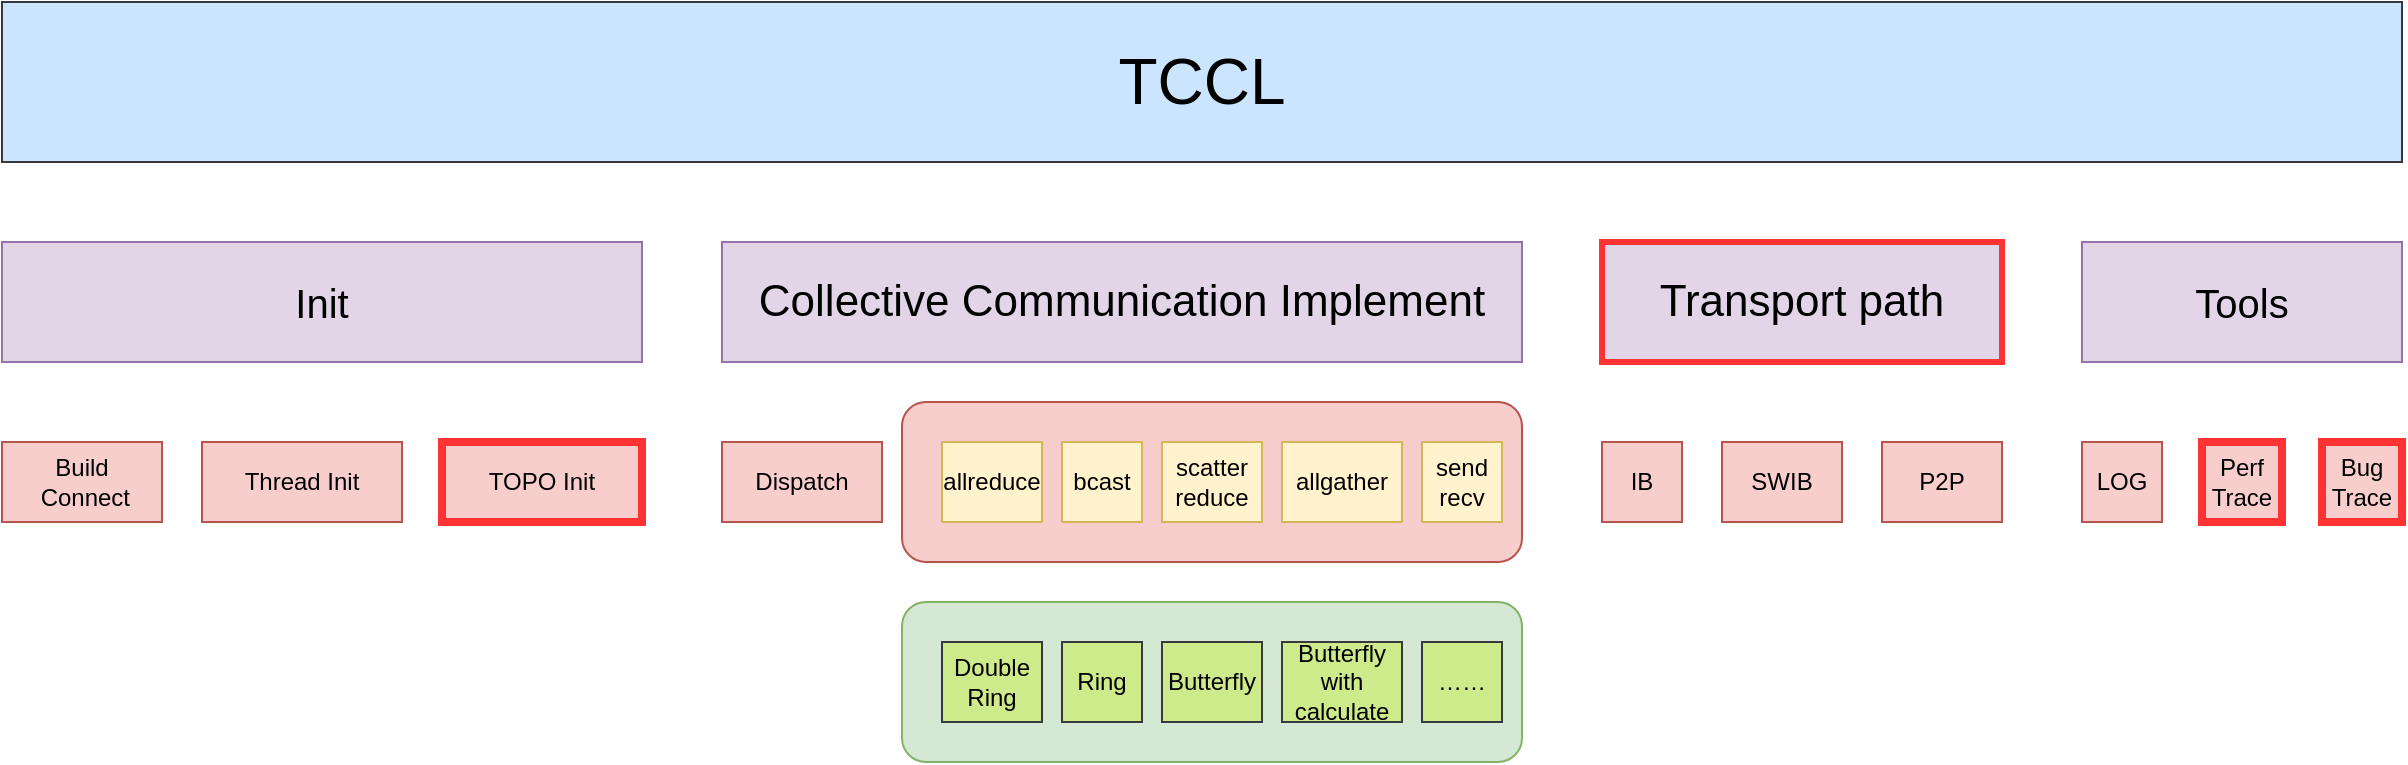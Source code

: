 <mxfile version="24.0.7" type="github">
  <diagram name="Page-1" id="CfoDmrlTRuN8QncxeKQL">
    <mxGraphModel dx="1004" dy="638" grid="1" gridSize="10" guides="1" tooltips="1" connect="1" arrows="1" fold="1" page="1" pageScale="1" pageWidth="850" pageHeight="1100" math="0" shadow="0">
      <root>
        <mxCell id="0" />
        <mxCell id="1" parent="0" />
        <mxCell id="JbZJTvgXob_sXZLr-xso-43" value="" style="rounded=1;whiteSpace=wrap;html=1;fillColor=#f8cecc;strokeColor=#b85450;" parent="1" vertex="1">
          <mxGeometry x="890" y="500" width="310" height="80" as="geometry" />
        </mxCell>
        <mxCell id="JbZJTvgXob_sXZLr-xso-1" value="&lt;font style=&quot;font-size: 32px;&quot;&gt;TCCL&lt;/font&gt;" style="rounded=0;whiteSpace=wrap;html=1;fillColor=#cce5ff;strokeColor=#36393d;" parent="1" vertex="1">
          <mxGeometry x="440" y="300" width="1200" height="80" as="geometry" />
        </mxCell>
        <mxCell id="JbZJTvgXob_sXZLr-xso-2" value="Init" style="rounded=0;whiteSpace=wrap;html=1;fillColor=#e1d5e7;strokeColor=#9673a6;fontSize=20;" parent="1" vertex="1">
          <mxGeometry x="440" y="420" width="320" height="60" as="geometry" />
        </mxCell>
        <mxCell id="JbZJTvgXob_sXZLr-xso-3" value="Tools" style="rounded=0;whiteSpace=wrap;html=1;fillColor=#e1d5e7;strokeColor=#9673a6;fontSize=20;" parent="1" vertex="1">
          <mxGeometry x="1480" y="420" width="160" height="60" as="geometry" />
        </mxCell>
        <mxCell id="JbZJTvgXob_sXZLr-xso-5" value="LOG" style="rounded=0;whiteSpace=wrap;html=1;fillColor=#f8cecc;strokeColor=#b85450;" parent="1" vertex="1">
          <mxGeometry x="1480" y="520" width="40" height="40" as="geometry" />
        </mxCell>
        <mxCell id="JbZJTvgXob_sXZLr-xso-6" value="Perf Trace" style="rounded=0;whiteSpace=wrap;html=1;fillColor=#f8cecc;strokeColor=#FF3333;strokeWidth=4;" parent="1" vertex="1">
          <mxGeometry x="1540" y="520" width="40" height="40" as="geometry" />
        </mxCell>
        <mxCell id="JbZJTvgXob_sXZLr-xso-7" value="&lt;font style=&quot;font-size: 22px;&quot;&gt;Transport path&lt;/font&gt;" style="rounded=0;whiteSpace=wrap;html=1;fillColor=#e1d5e7;strokeColor=#FF3333;fontSize=21;strokeWidth=3;" parent="1" vertex="1">
          <mxGeometry x="1240" y="420" width="200" height="60" as="geometry" />
        </mxCell>
        <mxCell id="JbZJTvgXob_sXZLr-xso-11" value="Dispatch" style="rounded=0;whiteSpace=wrap;html=1;fillColor=#f8cecc;strokeColor=#b85450;" parent="1" vertex="1">
          <mxGeometry x="800" y="520" width="80" height="40" as="geometry" />
        </mxCell>
        <mxCell id="JbZJTvgXob_sXZLr-xso-14" value="&lt;font style=&quot;font-size: 22px;&quot;&gt;Collective Communication Implement&lt;/font&gt;" style="rounded=0;whiteSpace=wrap;html=1;fillColor=#e1d5e7;strokeColor=#9673a6;" parent="1" vertex="1">
          <mxGeometry x="800" y="420" width="400" height="60" as="geometry" />
        </mxCell>
        <mxCell id="JbZJTvgXob_sXZLr-xso-17" value="IB" style="rounded=0;whiteSpace=wrap;html=1;fillColor=#f8cecc;strokeColor=#b85450;" parent="1" vertex="1">
          <mxGeometry x="1240" y="520" width="40" height="40" as="geometry" />
        </mxCell>
        <mxCell id="JbZJTvgXob_sXZLr-xso-19" value="SWIB" style="rounded=0;whiteSpace=wrap;html=1;fillColor=#f8cecc;strokeColor=#b85450;" parent="1" vertex="1">
          <mxGeometry x="1300" y="520" width="60" height="40" as="geometry" />
        </mxCell>
        <mxCell id="JbZJTvgXob_sXZLr-xso-20" value="P2P" style="rounded=0;whiteSpace=wrap;html=1;fillColor=#f8cecc;strokeColor=#b85450;" parent="1" vertex="1">
          <mxGeometry x="1380" y="520" width="60" height="40" as="geometry" />
        </mxCell>
        <mxCell id="JbZJTvgXob_sXZLr-xso-36" value="allreduce" style="rounded=0;whiteSpace=wrap;html=1;fillColor=#fff2cc;strokeColor=#d6b656;" parent="1" vertex="1">
          <mxGeometry x="910" y="520" width="50" height="40" as="geometry" />
        </mxCell>
        <mxCell id="JbZJTvgXob_sXZLr-xso-37" value="bcast" style="rounded=0;whiteSpace=wrap;html=1;fillColor=#fff2cc;strokeColor=#d6b656;" parent="1" vertex="1">
          <mxGeometry x="970" y="520" width="40" height="40" as="geometry" />
        </mxCell>
        <mxCell id="JbZJTvgXob_sXZLr-xso-38" value="scatter&lt;br&gt;reduce" style="rounded=0;whiteSpace=wrap;html=1;fillColor=#fff2cc;strokeColor=#d6b656;" parent="1" vertex="1">
          <mxGeometry x="1020" y="520" width="50" height="40" as="geometry" />
        </mxCell>
        <mxCell id="JbZJTvgXob_sXZLr-xso-39" value="allgather" style="rounded=0;whiteSpace=wrap;html=1;fillColor=#fff2cc;strokeColor=#d6b656;" parent="1" vertex="1">
          <mxGeometry x="1080" y="520" width="60" height="40" as="geometry" />
        </mxCell>
        <mxCell id="JbZJTvgXob_sXZLr-xso-40" value="send&lt;br&gt;recv" style="rounded=0;whiteSpace=wrap;html=1;fillColor=#fff2cc;strokeColor=#d6b656;" parent="1" vertex="1">
          <mxGeometry x="1150" y="520" width="40" height="40" as="geometry" />
        </mxCell>
        <mxCell id="JbZJTvgXob_sXZLr-xso-46" value="Thread Init" style="rounded=0;whiteSpace=wrap;html=1;fillColor=#f8cecc;strokeColor=#b85450;" parent="1" vertex="1">
          <mxGeometry x="540" y="520" width="100" height="40" as="geometry" />
        </mxCell>
        <mxCell id="JbZJTvgXob_sXZLr-xso-56" value="Build&lt;br&gt;&amp;nbsp;Connect" style="rounded=0;whiteSpace=wrap;html=1;fillColor=#f8cecc;strokeColor=#b85450;" parent="1" vertex="1">
          <mxGeometry x="440" y="520" width="80" height="40" as="geometry" />
        </mxCell>
        <mxCell id="SPx-RY3sI17ZbKl12byD-2" value="Bug&lt;div&gt;Trace&lt;/div&gt;" style="rounded=0;whiteSpace=wrap;html=1;fillColor=#f8cecc;strokeColor=#FF3333;strokeWidth=4;" parent="1" vertex="1">
          <mxGeometry x="1600" y="520" width="40" height="40" as="geometry" />
        </mxCell>
        <mxCell id="SPx-RY3sI17ZbKl12byD-3" value="TOPO Init" style="rounded=0;whiteSpace=wrap;html=1;fillColor=#f8cecc;strokeColor=#FF3333;strokeWidth=4;" parent="1" vertex="1">
          <mxGeometry x="660" y="520" width="100" height="40" as="geometry" />
        </mxCell>
        <mxCell id="SPx-RY3sI17ZbKl12byD-4" value="" style="rounded=1;whiteSpace=wrap;html=1;fillColor=#d5e8d4;strokeColor=#82b366;" parent="1" vertex="1">
          <mxGeometry x="890" y="600" width="310" height="80" as="geometry" />
        </mxCell>
        <mxCell id="SPx-RY3sI17ZbKl12byD-5" value="Double Ring" style="rounded=0;whiteSpace=wrap;html=1;fillColor=#cdeb8b;strokeColor=#36393d;" parent="1" vertex="1">
          <mxGeometry x="910" y="620" width="50" height="40" as="geometry" />
        </mxCell>
        <mxCell id="SPx-RY3sI17ZbKl12byD-6" value="Ring" style="rounded=0;whiteSpace=wrap;html=1;fillColor=#cdeb8b;strokeColor=#36393d;" parent="1" vertex="1">
          <mxGeometry x="970" y="620" width="40" height="40" as="geometry" />
        </mxCell>
        <mxCell id="SPx-RY3sI17ZbKl12byD-7" value="Butterfly" style="rounded=0;whiteSpace=wrap;html=1;fillColor=#cdeb8b;strokeColor=#36393d;" parent="1" vertex="1">
          <mxGeometry x="1020" y="620" width="50" height="40" as="geometry" />
        </mxCell>
        <mxCell id="SPx-RY3sI17ZbKl12byD-8" value="Butterfly with calculate" style="rounded=0;whiteSpace=wrap;html=1;fillColor=#cdeb8b;strokeColor=#36393d;" parent="1" vertex="1">
          <mxGeometry x="1080" y="620" width="60" height="40" as="geometry" />
        </mxCell>
        <mxCell id="SPx-RY3sI17ZbKl12byD-9" value="……" style="rounded=0;whiteSpace=wrap;html=1;fillColor=#cdeb8b;strokeColor=#36393d;" parent="1" vertex="1">
          <mxGeometry x="1150" y="620" width="40" height="40" as="geometry" />
        </mxCell>
      </root>
    </mxGraphModel>
  </diagram>
</mxfile>
